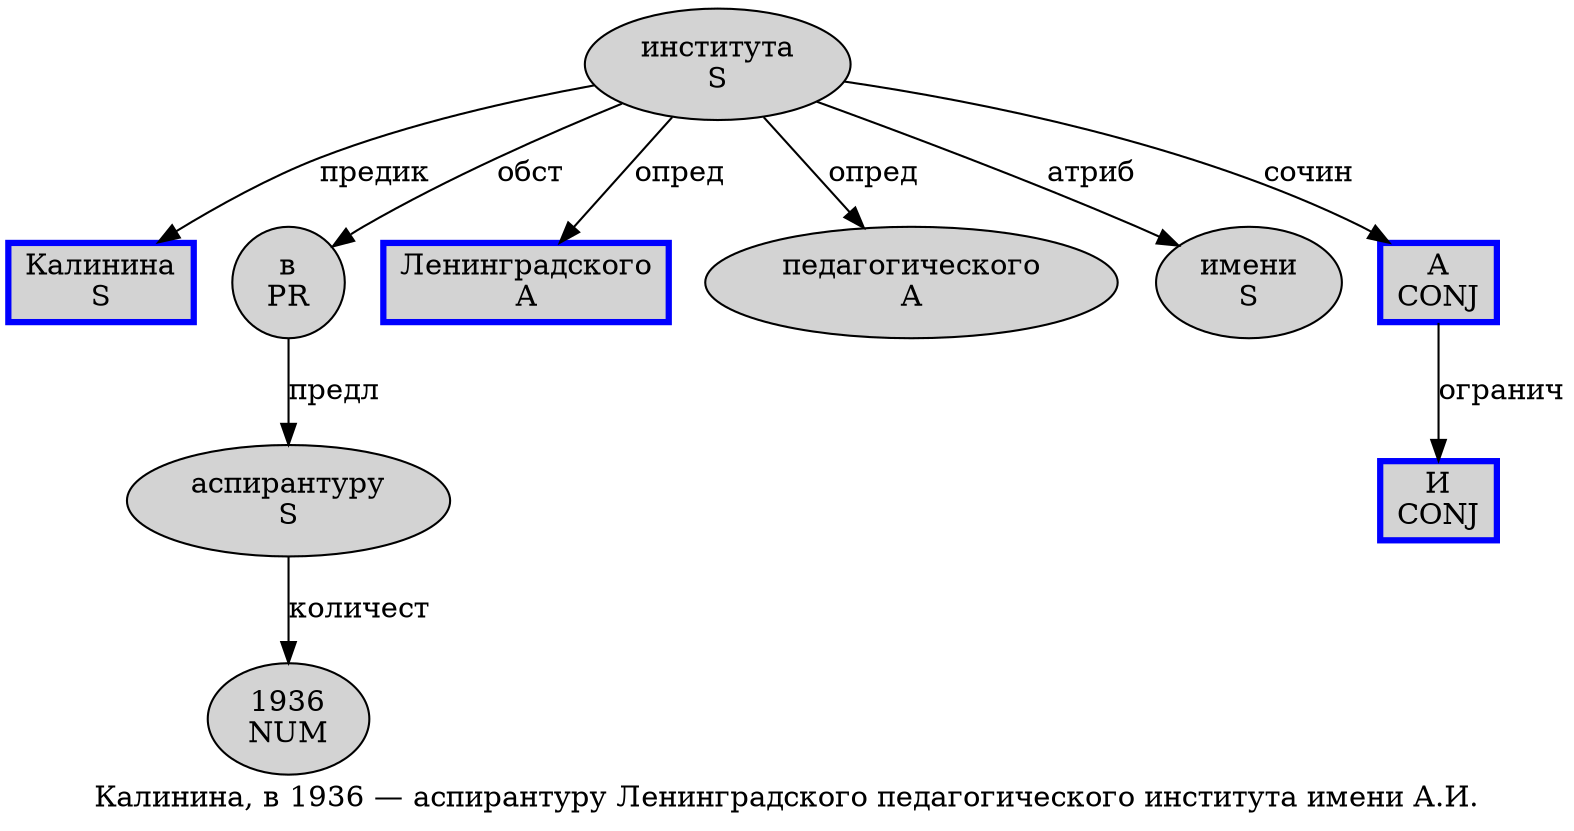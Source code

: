 digraph SENTENCE_1745 {
	graph [label="Калинина, в 1936 — аспирантуру Ленинградского педагогического института имени А.И."]
	node [style=filled]
		0 [label="Калинина
S" color=blue fillcolor=lightgray penwidth=3 shape=box]
		2 [label="в
PR" color="" fillcolor=lightgray penwidth=1 shape=ellipse]
		3 [label="1936
NUM" color="" fillcolor=lightgray penwidth=1 shape=ellipse]
		5 [label="аспирантуру
S" color="" fillcolor=lightgray penwidth=1 shape=ellipse]
		6 [label="Ленинградского
A" color=blue fillcolor=lightgray penwidth=3 shape=box]
		7 [label="педагогического
A" color="" fillcolor=lightgray penwidth=1 shape=ellipse]
		8 [label="института
S" color="" fillcolor=lightgray penwidth=1 shape=ellipse]
		9 [label="имени
S" color="" fillcolor=lightgray penwidth=1 shape=ellipse]
		10 [label="А
CONJ" color=blue fillcolor=lightgray penwidth=3 shape=box]
		12 [label="И
CONJ" color=blue fillcolor=lightgray penwidth=3 shape=box]
			2 -> 5 [label="предл"]
			5 -> 3 [label="количест"]
			8 -> 0 [label="предик"]
			8 -> 2 [label="обст"]
			8 -> 6 [label="опред"]
			8 -> 7 [label="опред"]
			8 -> 9 [label="атриб"]
			8 -> 10 [label="сочин"]
			10 -> 12 [label="огранич"]
}